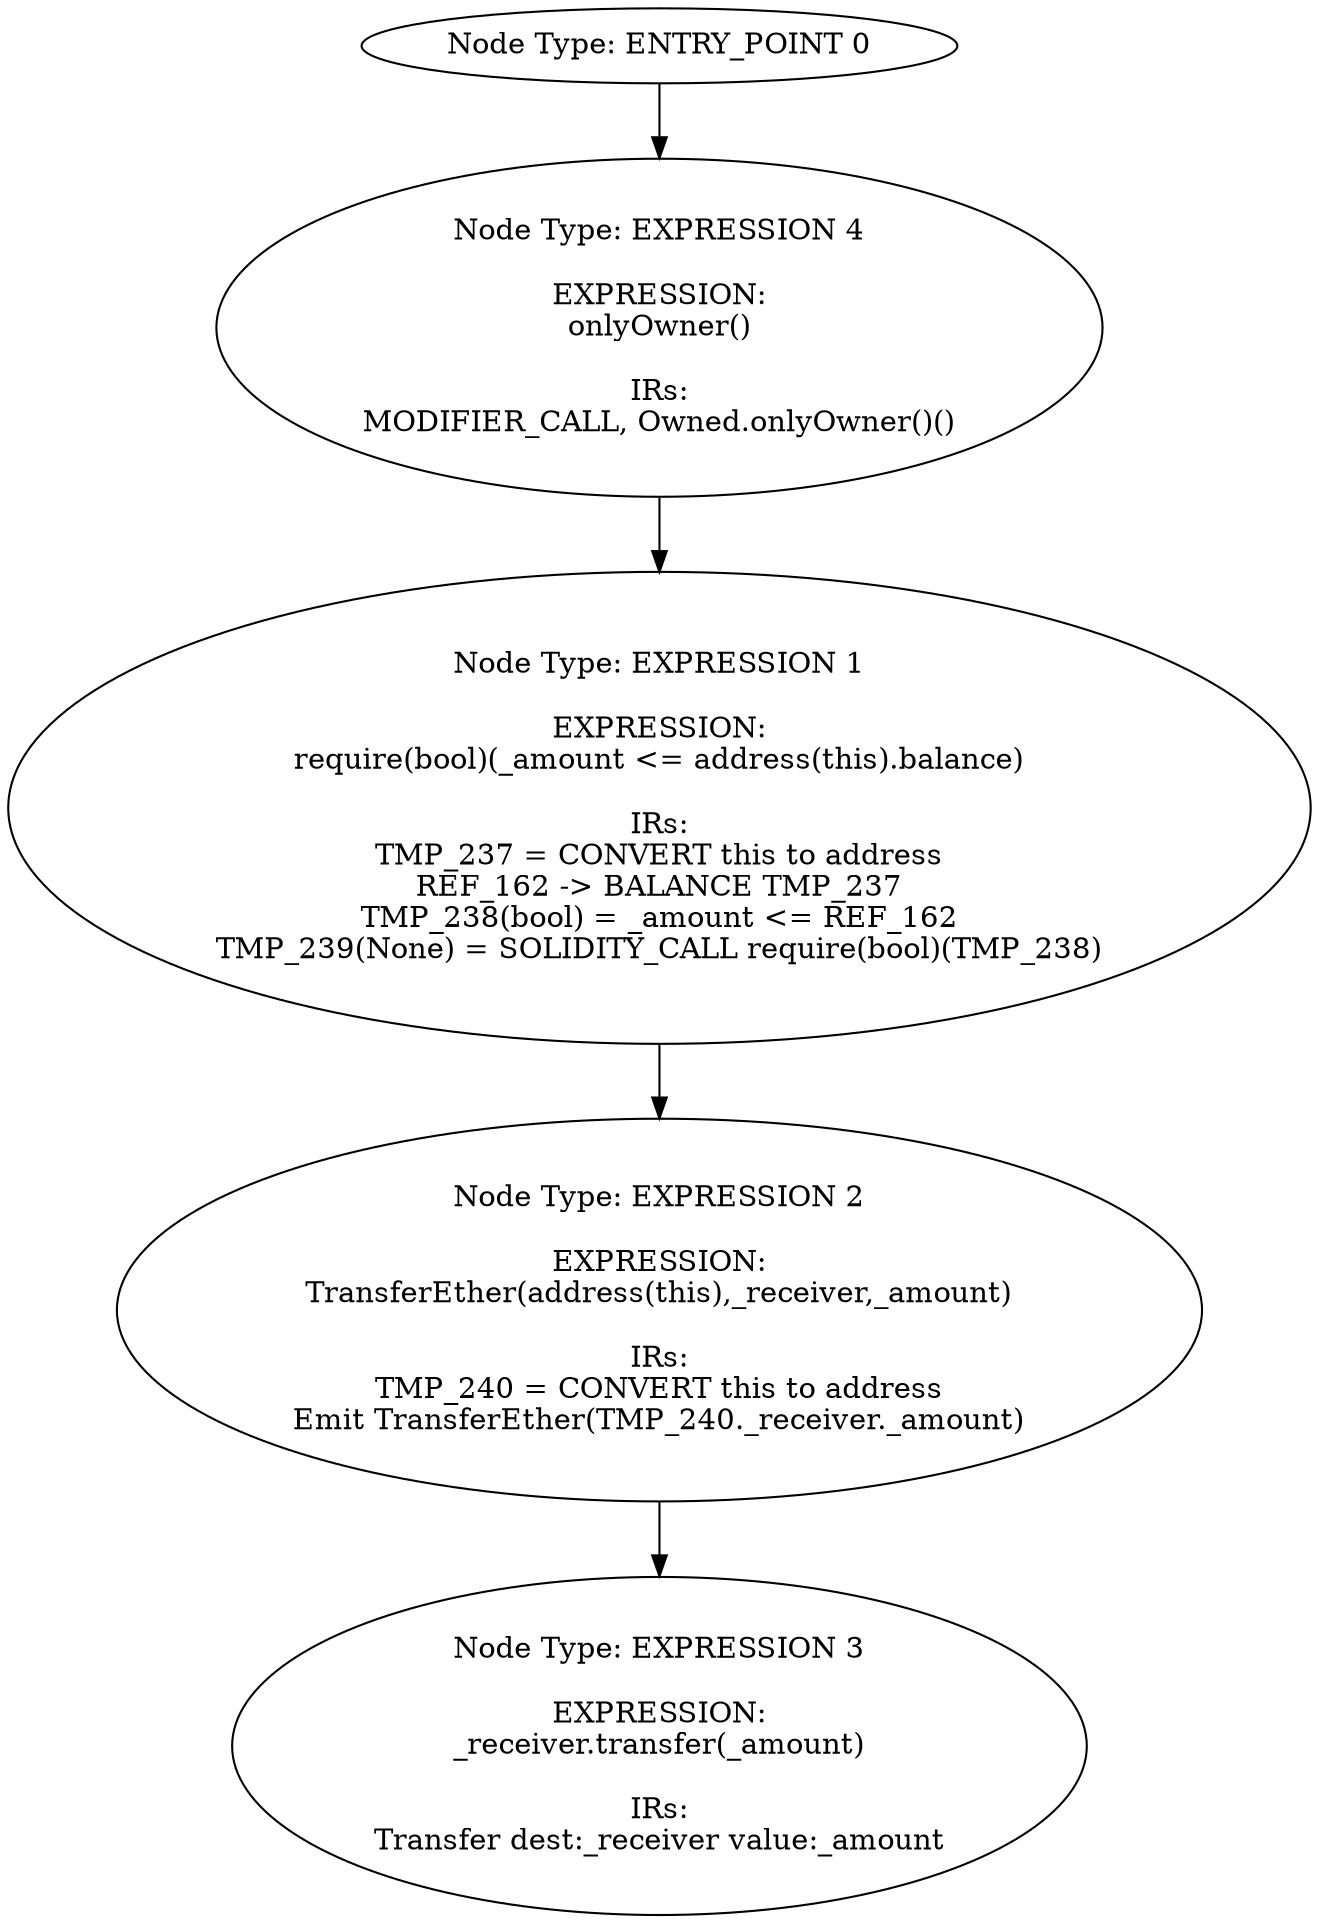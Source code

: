 digraph{
0[label="Node Type: ENTRY_POINT 0
"];
0->4;
1[label="Node Type: EXPRESSION 1

EXPRESSION:
require(bool)(_amount <= address(this).balance)

IRs:
TMP_237 = CONVERT this to address
REF_162 -> BALANCE TMP_237
TMP_238(bool) = _amount <= REF_162
TMP_239(None) = SOLIDITY_CALL require(bool)(TMP_238)"];
1->2;
2[label="Node Type: EXPRESSION 2

EXPRESSION:
TransferEther(address(this),_receiver,_amount)

IRs:
TMP_240 = CONVERT this to address
Emit TransferEther(TMP_240._receiver._amount)"];
2->3;
3[label="Node Type: EXPRESSION 3

EXPRESSION:
_receiver.transfer(_amount)

IRs:
Transfer dest:_receiver value:_amount"];
4[label="Node Type: EXPRESSION 4

EXPRESSION:
onlyOwner()

IRs:
MODIFIER_CALL, Owned.onlyOwner()()"];
4->1;
}
